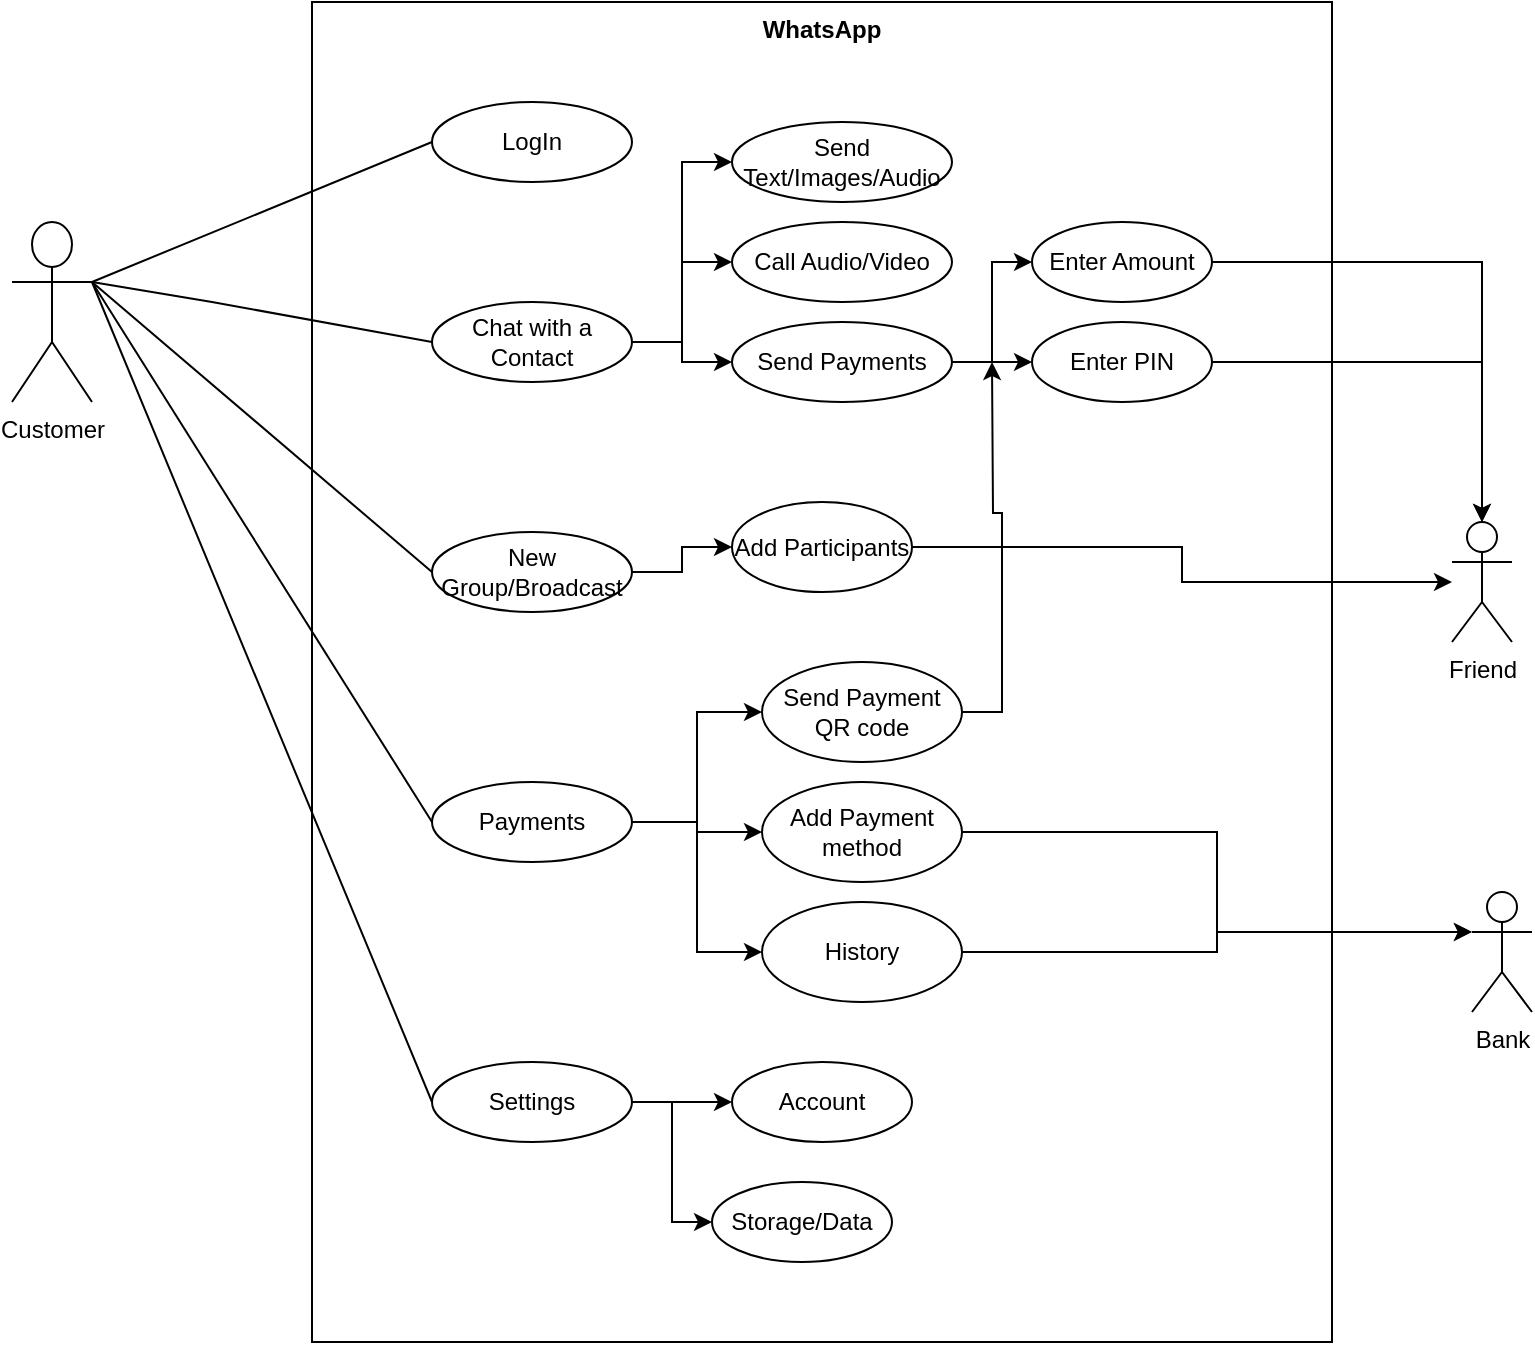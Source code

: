 <mxfile version="16.5.6" type="device"><diagram id="3d711RgE8MBxEp7Cp-9d" name="Page-1"><mxGraphModel dx="1504" dy="654" grid="1" gridSize="10" guides="1" tooltips="1" connect="1" arrows="1" fold="1" page="1" pageScale="1" pageWidth="850" pageHeight="1100" math="0" shadow="0"><root><mxCell id="0"/><mxCell id="1" parent="0"/><mxCell id="yK1JeuB4z2HadqfCyv8s-1" value="WhatsApp" style="shape=rect;html=1;verticalAlign=top;fontStyle=1;whiteSpace=wrap;align=center;" vertex="1" parent="1"><mxGeometry x="200" y="70" width="510" height="670" as="geometry"/></mxCell><mxCell id="yK1JeuB4z2HadqfCyv8s-2" value="Customer" style="shape=umlActor;verticalLabelPosition=bottom;verticalAlign=top;html=1;outlineConnect=0;" vertex="1" parent="1"><mxGeometry x="50" y="180" width="40" height="90" as="geometry"/></mxCell><mxCell id="yK1JeuB4z2HadqfCyv8s-3" value="Bank" style="shape=umlActor;verticalLabelPosition=bottom;verticalAlign=top;html=1;outlineConnect=0;" vertex="1" parent="1"><mxGeometry x="780" y="515" width="30" height="60" as="geometry"/></mxCell><mxCell id="yK1JeuB4z2HadqfCyv8s-4" value="Friend" style="shape=umlActor;verticalLabelPosition=bottom;verticalAlign=top;html=1;outlineConnect=0;" vertex="1" parent="1"><mxGeometry x="770" y="330" width="30" height="60" as="geometry"/></mxCell><mxCell id="yK1JeuB4z2HadqfCyv8s-10" value="LogIn" style="ellipse;whiteSpace=wrap;html=1;" vertex="1" parent="1"><mxGeometry x="260" y="120" width="100" height="40" as="geometry"/></mxCell><mxCell id="yK1JeuB4z2HadqfCyv8s-32" style="edgeStyle=orthogonalEdgeStyle;rounded=0;orthogonalLoop=1;jettySize=auto;html=1;entryX=0;entryY=0.5;entryDx=0;entryDy=0;" edge="1" parent="1" source="yK1JeuB4z2HadqfCyv8s-11" target="yK1JeuB4z2HadqfCyv8s-15"><mxGeometry relative="1" as="geometry"/></mxCell><mxCell id="yK1JeuB4z2HadqfCyv8s-38" style="edgeStyle=orthogonalEdgeStyle;rounded=0;orthogonalLoop=1;jettySize=auto;html=1;exitX=1;exitY=0.5;exitDx=0;exitDy=0;entryX=0;entryY=0.5;entryDx=0;entryDy=0;" edge="1" parent="1" source="yK1JeuB4z2HadqfCyv8s-11" target="yK1JeuB4z2HadqfCyv8s-16"><mxGeometry relative="1" as="geometry"/></mxCell><mxCell id="yK1JeuB4z2HadqfCyv8s-39" style="edgeStyle=orthogonalEdgeStyle;rounded=0;orthogonalLoop=1;jettySize=auto;html=1;exitX=1;exitY=0.5;exitDx=0;exitDy=0;" edge="1" parent="1" source="yK1JeuB4z2HadqfCyv8s-11" target="yK1JeuB4z2HadqfCyv8s-17"><mxGeometry relative="1" as="geometry"/></mxCell><mxCell id="yK1JeuB4z2HadqfCyv8s-11" value="Chat with a Contact" style="ellipse;whiteSpace=wrap;html=1;" vertex="1" parent="1"><mxGeometry x="260" y="220" width="100" height="40" as="geometry"/></mxCell><mxCell id="yK1JeuB4z2HadqfCyv8s-40" style="edgeStyle=orthogonalEdgeStyle;rounded=0;orthogonalLoop=1;jettySize=auto;html=1;exitX=1;exitY=0.5;exitDx=0;exitDy=0;" edge="1" parent="1" source="yK1JeuB4z2HadqfCyv8s-12" target="yK1JeuB4z2HadqfCyv8s-20"><mxGeometry relative="1" as="geometry"/></mxCell><mxCell id="yK1JeuB4z2HadqfCyv8s-12" value="New Group/Broadcast" style="ellipse;whiteSpace=wrap;html=1;" vertex="1" parent="1"><mxGeometry x="260" y="335" width="100" height="40" as="geometry"/></mxCell><mxCell id="yK1JeuB4z2HadqfCyv8s-41" style="edgeStyle=orthogonalEdgeStyle;rounded=0;orthogonalLoop=1;jettySize=auto;html=1;exitX=1;exitY=0.5;exitDx=0;exitDy=0;entryX=0;entryY=0.5;entryDx=0;entryDy=0;" edge="1" parent="1" source="yK1JeuB4z2HadqfCyv8s-13" target="yK1JeuB4z2HadqfCyv8s-21"><mxGeometry relative="1" as="geometry"/></mxCell><mxCell id="yK1JeuB4z2HadqfCyv8s-42" style="edgeStyle=orthogonalEdgeStyle;rounded=0;orthogonalLoop=1;jettySize=auto;html=1;" edge="1" parent="1" source="yK1JeuB4z2HadqfCyv8s-13" target="yK1JeuB4z2HadqfCyv8s-22"><mxGeometry relative="1" as="geometry"/></mxCell><mxCell id="yK1JeuB4z2HadqfCyv8s-43" style="edgeStyle=orthogonalEdgeStyle;rounded=0;orthogonalLoop=1;jettySize=auto;html=1;exitX=1;exitY=0.5;exitDx=0;exitDy=0;entryX=0;entryY=0.5;entryDx=0;entryDy=0;" edge="1" parent="1" source="yK1JeuB4z2HadqfCyv8s-13" target="yK1JeuB4z2HadqfCyv8s-23"><mxGeometry relative="1" as="geometry"/></mxCell><mxCell id="yK1JeuB4z2HadqfCyv8s-13" value="Payments" style="ellipse;whiteSpace=wrap;html=1;" vertex="1" parent="1"><mxGeometry x="260" y="460" width="100" height="40" as="geometry"/></mxCell><mxCell id="yK1JeuB4z2HadqfCyv8s-44" style="edgeStyle=orthogonalEdgeStyle;rounded=0;orthogonalLoop=1;jettySize=auto;html=1;entryX=0;entryY=0.5;entryDx=0;entryDy=0;" edge="1" parent="1" source="yK1JeuB4z2HadqfCyv8s-14" target="yK1JeuB4z2HadqfCyv8s-24"><mxGeometry relative="1" as="geometry"/></mxCell><mxCell id="yK1JeuB4z2HadqfCyv8s-45" style="edgeStyle=orthogonalEdgeStyle;rounded=0;orthogonalLoop=1;jettySize=auto;html=1;entryX=0;entryY=0.5;entryDx=0;entryDy=0;" edge="1" parent="1" source="yK1JeuB4z2HadqfCyv8s-14" target="yK1JeuB4z2HadqfCyv8s-25"><mxGeometry relative="1" as="geometry"/></mxCell><mxCell id="yK1JeuB4z2HadqfCyv8s-14" value="Settings" style="ellipse;whiteSpace=wrap;html=1;" vertex="1" parent="1"><mxGeometry x="260" y="600" width="100" height="40" as="geometry"/></mxCell><mxCell id="yK1JeuB4z2HadqfCyv8s-15" value="Send Text/Images/Audio" style="ellipse;whiteSpace=wrap;html=1;" vertex="1" parent="1"><mxGeometry x="410" y="130" width="110" height="40" as="geometry"/></mxCell><mxCell id="yK1JeuB4z2HadqfCyv8s-16" value="Call Audio/Video" style="ellipse;whiteSpace=wrap;html=1;" vertex="1" parent="1"><mxGeometry x="410" y="180" width="110" height="40" as="geometry"/></mxCell><mxCell id="yK1JeuB4z2HadqfCyv8s-48" style="edgeStyle=orthogonalEdgeStyle;rounded=0;orthogonalLoop=1;jettySize=auto;html=1;exitX=1;exitY=0.5;exitDx=0;exitDy=0;entryX=0;entryY=0.5;entryDx=0;entryDy=0;" edge="1" parent="1" source="yK1JeuB4z2HadqfCyv8s-17" target="yK1JeuB4z2HadqfCyv8s-46"><mxGeometry relative="1" as="geometry"/></mxCell><mxCell id="yK1JeuB4z2HadqfCyv8s-49" style="edgeStyle=orthogonalEdgeStyle;rounded=0;orthogonalLoop=1;jettySize=auto;html=1;exitX=1;exitY=0.5;exitDx=0;exitDy=0;entryX=0;entryY=0.5;entryDx=0;entryDy=0;" edge="1" parent="1" source="yK1JeuB4z2HadqfCyv8s-17" target="yK1JeuB4z2HadqfCyv8s-47"><mxGeometry relative="1" as="geometry"/></mxCell><mxCell id="yK1JeuB4z2HadqfCyv8s-17" value="Send Payments" style="ellipse;whiteSpace=wrap;html=1;" vertex="1" parent="1"><mxGeometry x="410" y="230" width="110" height="40" as="geometry"/></mxCell><mxCell id="yK1JeuB4z2HadqfCyv8s-34" style="edgeStyle=orthogonalEdgeStyle;rounded=0;orthogonalLoop=1;jettySize=auto;html=1;exitX=1;exitY=0.5;exitDx=0;exitDy=0;" edge="1" parent="1" source="yK1JeuB4z2HadqfCyv8s-20" target="yK1JeuB4z2HadqfCyv8s-4"><mxGeometry relative="1" as="geometry"/></mxCell><mxCell id="yK1JeuB4z2HadqfCyv8s-20" value="Add Participants" style="ellipse;whiteSpace=wrap;html=1;" vertex="1" parent="1"><mxGeometry x="410" y="320" width="90" height="45" as="geometry"/></mxCell><mxCell id="yK1JeuB4z2HadqfCyv8s-52" style="edgeStyle=orthogonalEdgeStyle;rounded=0;orthogonalLoop=1;jettySize=auto;html=1;exitX=1;exitY=0.5;exitDx=0;exitDy=0;" edge="1" parent="1" source="yK1JeuB4z2HadqfCyv8s-21"><mxGeometry relative="1" as="geometry"><mxPoint x="540" y="250" as="targetPoint"/></mxGeometry></mxCell><mxCell id="yK1JeuB4z2HadqfCyv8s-21" value="&lt;span&gt;Send Payment QR code&lt;/span&gt;" style="ellipse;whiteSpace=wrap;html=1;" vertex="1" parent="1"><mxGeometry x="425" y="400" width="100" height="50" as="geometry"/></mxCell><mxCell id="yK1JeuB4z2HadqfCyv8s-51" style="edgeStyle=orthogonalEdgeStyle;rounded=0;orthogonalLoop=1;jettySize=auto;html=1;entryX=0;entryY=0.333;entryDx=0;entryDy=0;entryPerimeter=0;" edge="1" parent="1" source="yK1JeuB4z2HadqfCyv8s-22" target="yK1JeuB4z2HadqfCyv8s-3"><mxGeometry relative="1" as="geometry"/></mxCell><mxCell id="yK1JeuB4z2HadqfCyv8s-22" value="Add Payment method" style="ellipse;whiteSpace=wrap;html=1;" vertex="1" parent="1"><mxGeometry x="425" y="460" width="100" height="50" as="geometry"/></mxCell><mxCell id="yK1JeuB4z2HadqfCyv8s-37" style="edgeStyle=orthogonalEdgeStyle;rounded=0;orthogonalLoop=1;jettySize=auto;html=1;entryX=0;entryY=0.333;entryDx=0;entryDy=0;entryPerimeter=0;" edge="1" parent="1" source="yK1JeuB4z2HadqfCyv8s-23" target="yK1JeuB4z2HadqfCyv8s-3"><mxGeometry relative="1" as="geometry"/></mxCell><mxCell id="yK1JeuB4z2HadqfCyv8s-23" value="History" style="ellipse;whiteSpace=wrap;html=1;" vertex="1" parent="1"><mxGeometry x="425" y="520" width="100" height="50" as="geometry"/></mxCell><mxCell id="yK1JeuB4z2HadqfCyv8s-24" value="Account" style="ellipse;whiteSpace=wrap;html=1;" vertex="1" parent="1"><mxGeometry x="410" y="600" width="90" height="40" as="geometry"/></mxCell><mxCell id="yK1JeuB4z2HadqfCyv8s-25" value="Storage/Data" style="ellipse;whiteSpace=wrap;html=1;" vertex="1" parent="1"><mxGeometry x="400" y="660" width="90" height="40" as="geometry"/></mxCell><mxCell id="yK1JeuB4z2HadqfCyv8s-27" value="" style="edgeStyle=none;html=1;endArrow=none;verticalAlign=bottom;rounded=0;entryX=0;entryY=0.5;entryDx=0;entryDy=0;" edge="1" parent="1" target="yK1JeuB4z2HadqfCyv8s-10"><mxGeometry width="160" relative="1" as="geometry"><mxPoint x="90" y="210" as="sourcePoint"/><mxPoint x="250" y="210" as="targetPoint"/></mxGeometry></mxCell><mxCell id="yK1JeuB4z2HadqfCyv8s-28" value="" style="edgeStyle=none;html=1;endArrow=none;verticalAlign=bottom;rounded=0;entryX=0;entryY=0.5;entryDx=0;entryDy=0;exitX=1;exitY=0.333;exitDx=0;exitDy=0;exitPerimeter=0;" edge="1" parent="1" source="yK1JeuB4z2HadqfCyv8s-2" target="yK1JeuB4z2HadqfCyv8s-11"><mxGeometry width="160" relative="1" as="geometry"><mxPoint x="100" y="210" as="sourcePoint"/><mxPoint x="260" y="210" as="targetPoint"/><Array as="points"><mxPoint x="150" y="220"/></Array></mxGeometry></mxCell><mxCell id="yK1JeuB4z2HadqfCyv8s-29" value="" style="edgeStyle=none;html=1;endArrow=none;verticalAlign=bottom;rounded=0;entryX=0;entryY=0.5;entryDx=0;entryDy=0;" edge="1" parent="1" target="yK1JeuB4z2HadqfCyv8s-12"><mxGeometry width="160" relative="1" as="geometry"><mxPoint x="90" y="210" as="sourcePoint"/><mxPoint x="250" y="210" as="targetPoint"/></mxGeometry></mxCell><mxCell id="yK1JeuB4z2HadqfCyv8s-30" value="" style="edgeStyle=none;html=1;endArrow=none;verticalAlign=bottom;rounded=0;entryX=0;entryY=0.5;entryDx=0;entryDy=0;" edge="1" parent="1" target="yK1JeuB4z2HadqfCyv8s-13"><mxGeometry width="160" relative="1" as="geometry"><mxPoint x="90" y="210" as="sourcePoint"/><mxPoint x="250" y="210" as="targetPoint"/></mxGeometry></mxCell><mxCell id="yK1JeuB4z2HadqfCyv8s-31" value="" style="edgeStyle=none;html=1;endArrow=none;verticalAlign=bottom;rounded=0;entryX=0;entryY=0.5;entryDx=0;entryDy=0;" edge="1" parent="1" target="yK1JeuB4z2HadqfCyv8s-14"><mxGeometry width="160" relative="1" as="geometry"><mxPoint x="90" y="210" as="sourcePoint"/><mxPoint x="250" y="210" as="targetPoint"/></mxGeometry></mxCell><mxCell id="yK1JeuB4z2HadqfCyv8s-53" style="edgeStyle=orthogonalEdgeStyle;rounded=0;orthogonalLoop=1;jettySize=auto;html=1;entryX=0.5;entryY=0;entryDx=0;entryDy=0;entryPerimeter=0;" edge="1" parent="1" source="yK1JeuB4z2HadqfCyv8s-46" target="yK1JeuB4z2HadqfCyv8s-4"><mxGeometry relative="1" as="geometry"/></mxCell><mxCell id="yK1JeuB4z2HadqfCyv8s-46" value="Enter Amount" style="ellipse;whiteSpace=wrap;html=1;" vertex="1" parent="1"><mxGeometry x="560" y="180" width="90" height="40" as="geometry"/></mxCell><mxCell id="yK1JeuB4z2HadqfCyv8s-54" style="edgeStyle=orthogonalEdgeStyle;rounded=0;orthogonalLoop=1;jettySize=auto;html=1;entryX=0.5;entryY=0;entryDx=0;entryDy=0;entryPerimeter=0;" edge="1" parent="1" source="yK1JeuB4z2HadqfCyv8s-47" target="yK1JeuB4z2HadqfCyv8s-4"><mxGeometry relative="1" as="geometry"><Array as="points"><mxPoint x="785" y="250"/></Array></mxGeometry></mxCell><mxCell id="yK1JeuB4z2HadqfCyv8s-47" value="Enter PIN" style="ellipse;whiteSpace=wrap;html=1;" vertex="1" parent="1"><mxGeometry x="560" y="230" width="90" height="40" as="geometry"/></mxCell></root></mxGraphModel></diagram></mxfile>